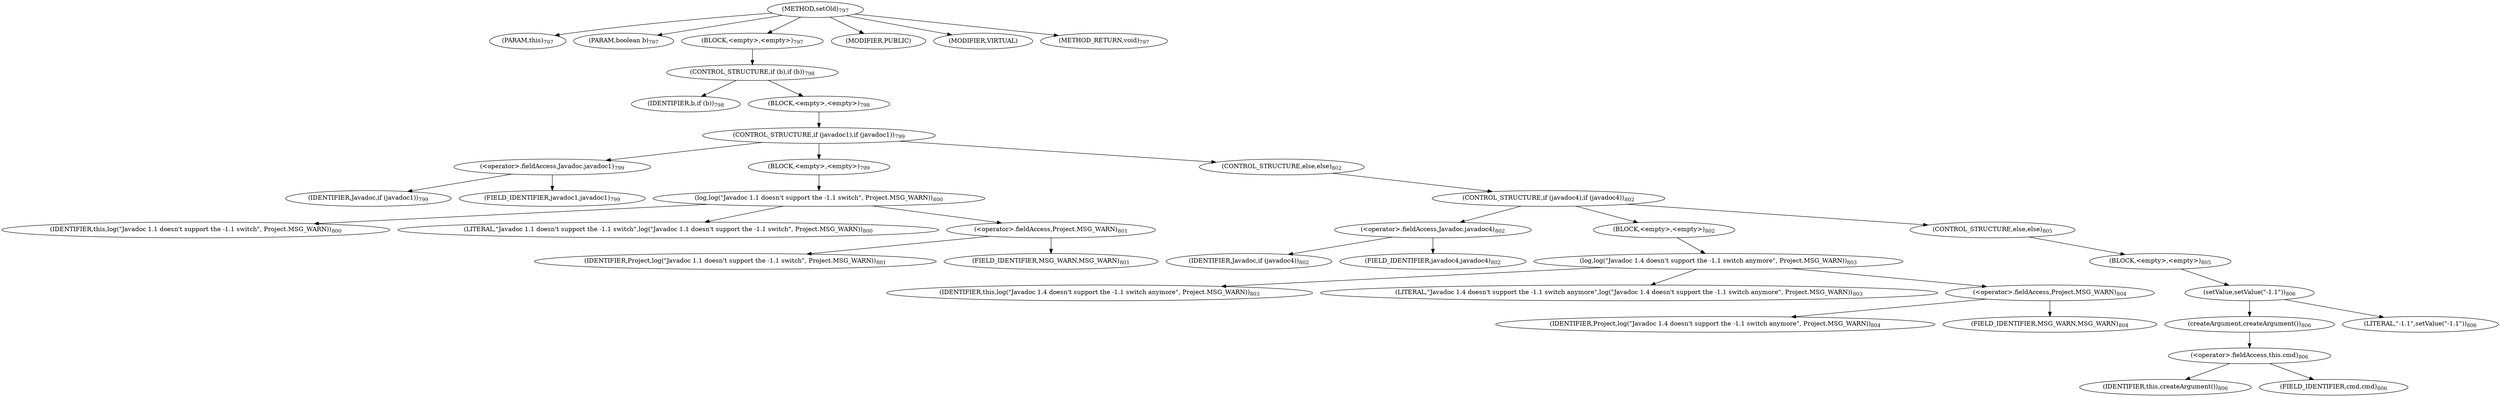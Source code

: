 digraph "setOld" {  
"1459" [label = <(METHOD,setOld)<SUB>797</SUB>> ]
"151" [label = <(PARAM,this)<SUB>797</SUB>> ]
"1460" [label = <(PARAM,boolean b)<SUB>797</SUB>> ]
"1461" [label = <(BLOCK,&lt;empty&gt;,&lt;empty&gt;)<SUB>797</SUB>> ]
"1462" [label = <(CONTROL_STRUCTURE,if (b),if (b))<SUB>798</SUB>> ]
"1463" [label = <(IDENTIFIER,b,if (b))<SUB>798</SUB>> ]
"1464" [label = <(BLOCK,&lt;empty&gt;,&lt;empty&gt;)<SUB>798</SUB>> ]
"1465" [label = <(CONTROL_STRUCTURE,if (javadoc1),if (javadoc1))<SUB>799</SUB>> ]
"1466" [label = <(&lt;operator&gt;.fieldAccess,Javadoc.javadoc1)<SUB>799</SUB>> ]
"1467" [label = <(IDENTIFIER,Javadoc,if (javadoc1))<SUB>799</SUB>> ]
"1468" [label = <(FIELD_IDENTIFIER,javadoc1,javadoc1)<SUB>799</SUB>> ]
"1469" [label = <(BLOCK,&lt;empty&gt;,&lt;empty&gt;)<SUB>799</SUB>> ]
"1470" [label = <(log,log(&quot;Javadoc 1.1 doesn't support the -1.1 switch&quot;, Project.MSG_WARN))<SUB>800</SUB>> ]
"150" [label = <(IDENTIFIER,this,log(&quot;Javadoc 1.1 doesn't support the -1.1 switch&quot;, Project.MSG_WARN))<SUB>800</SUB>> ]
"1471" [label = <(LITERAL,&quot;Javadoc 1.1 doesn't support the -1.1 switch&quot;,log(&quot;Javadoc 1.1 doesn't support the -1.1 switch&quot;, Project.MSG_WARN))<SUB>800</SUB>> ]
"1472" [label = <(&lt;operator&gt;.fieldAccess,Project.MSG_WARN)<SUB>801</SUB>> ]
"1473" [label = <(IDENTIFIER,Project,log(&quot;Javadoc 1.1 doesn't support the -1.1 switch&quot;, Project.MSG_WARN))<SUB>801</SUB>> ]
"1474" [label = <(FIELD_IDENTIFIER,MSG_WARN,MSG_WARN)<SUB>801</SUB>> ]
"1475" [label = <(CONTROL_STRUCTURE,else,else)<SUB>802</SUB>> ]
"1476" [label = <(CONTROL_STRUCTURE,if (javadoc4),if (javadoc4))<SUB>802</SUB>> ]
"1477" [label = <(&lt;operator&gt;.fieldAccess,Javadoc.javadoc4)<SUB>802</SUB>> ]
"1478" [label = <(IDENTIFIER,Javadoc,if (javadoc4))<SUB>802</SUB>> ]
"1479" [label = <(FIELD_IDENTIFIER,javadoc4,javadoc4)<SUB>802</SUB>> ]
"1480" [label = <(BLOCK,&lt;empty&gt;,&lt;empty&gt;)<SUB>802</SUB>> ]
"1481" [label = <(log,log(&quot;Javadoc 1.4 doesn't support the -1.1 switch anymore&quot;, Project.MSG_WARN))<SUB>803</SUB>> ]
"152" [label = <(IDENTIFIER,this,log(&quot;Javadoc 1.4 doesn't support the -1.1 switch anymore&quot;, Project.MSG_WARN))<SUB>803</SUB>> ]
"1482" [label = <(LITERAL,&quot;Javadoc 1.4 doesn't support the -1.1 switch anymore&quot;,log(&quot;Javadoc 1.4 doesn't support the -1.1 switch anymore&quot;, Project.MSG_WARN))<SUB>803</SUB>> ]
"1483" [label = <(&lt;operator&gt;.fieldAccess,Project.MSG_WARN)<SUB>804</SUB>> ]
"1484" [label = <(IDENTIFIER,Project,log(&quot;Javadoc 1.4 doesn't support the -1.1 switch anymore&quot;, Project.MSG_WARN))<SUB>804</SUB>> ]
"1485" [label = <(FIELD_IDENTIFIER,MSG_WARN,MSG_WARN)<SUB>804</SUB>> ]
"1486" [label = <(CONTROL_STRUCTURE,else,else)<SUB>805</SUB>> ]
"1487" [label = <(BLOCK,&lt;empty&gt;,&lt;empty&gt;)<SUB>805</SUB>> ]
"1488" [label = <(setValue,setValue(&quot;-1.1&quot;))<SUB>806</SUB>> ]
"1489" [label = <(createArgument,createArgument())<SUB>806</SUB>> ]
"1490" [label = <(&lt;operator&gt;.fieldAccess,this.cmd)<SUB>806</SUB>> ]
"1491" [label = <(IDENTIFIER,this,createArgument())<SUB>806</SUB>> ]
"1492" [label = <(FIELD_IDENTIFIER,cmd,cmd)<SUB>806</SUB>> ]
"1493" [label = <(LITERAL,&quot;-1.1&quot;,setValue(&quot;-1.1&quot;))<SUB>806</SUB>> ]
"1494" [label = <(MODIFIER,PUBLIC)> ]
"1495" [label = <(MODIFIER,VIRTUAL)> ]
"1496" [label = <(METHOD_RETURN,void)<SUB>797</SUB>> ]
  "1459" -> "151" 
  "1459" -> "1460" 
  "1459" -> "1461" 
  "1459" -> "1494" 
  "1459" -> "1495" 
  "1459" -> "1496" 
  "1461" -> "1462" 
  "1462" -> "1463" 
  "1462" -> "1464" 
  "1464" -> "1465" 
  "1465" -> "1466" 
  "1465" -> "1469" 
  "1465" -> "1475" 
  "1466" -> "1467" 
  "1466" -> "1468" 
  "1469" -> "1470" 
  "1470" -> "150" 
  "1470" -> "1471" 
  "1470" -> "1472" 
  "1472" -> "1473" 
  "1472" -> "1474" 
  "1475" -> "1476" 
  "1476" -> "1477" 
  "1476" -> "1480" 
  "1476" -> "1486" 
  "1477" -> "1478" 
  "1477" -> "1479" 
  "1480" -> "1481" 
  "1481" -> "152" 
  "1481" -> "1482" 
  "1481" -> "1483" 
  "1483" -> "1484" 
  "1483" -> "1485" 
  "1486" -> "1487" 
  "1487" -> "1488" 
  "1488" -> "1489" 
  "1488" -> "1493" 
  "1489" -> "1490" 
  "1490" -> "1491" 
  "1490" -> "1492" 
}
